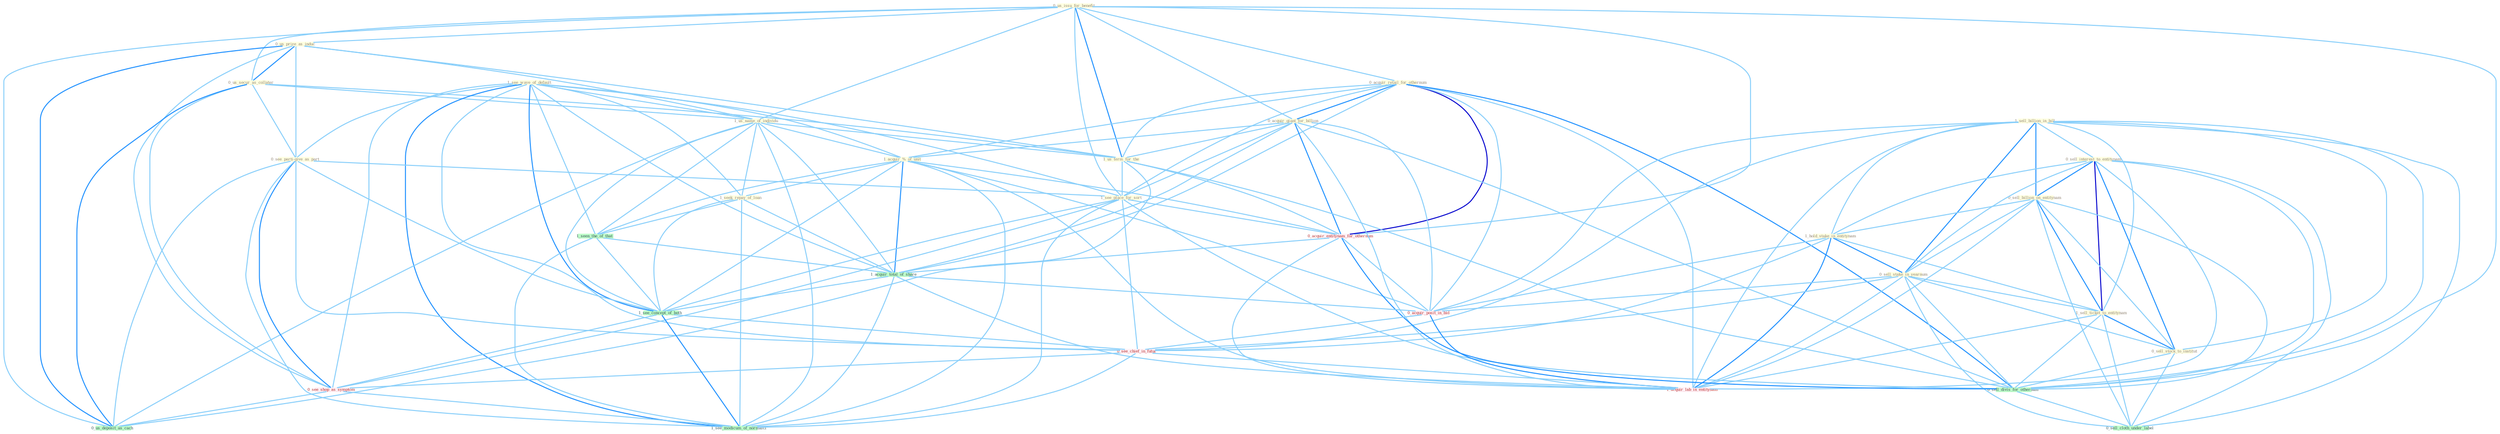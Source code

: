 Graph G{ 
    node
    [shape=polygon,style=filled,width=.5,height=.06,color="#BDFCC9",fixedsize=true,fontsize=4,
    fontcolor="#2f4f4f"];
    {node
    [color="#ffffe0", fontcolor="#8b7d6b"] "0_us_issu_for_benefit " "0_acquir_retail_for_othernum " "0_acquir_giant_for_billion " "1_sell_billion_in_bill " "0_sell_interest_to_entitynam " "0_sell_billion_on_entitynam " "0_us_prize_as_induc " "0_us_secur_as_collater " "1_see_wave_of_default " "1_us_name_of_individu " "1_us_term_for_the " "1_hold_stake_in_entitynam " "1_acquir_%_of_unit " "0_sell_stake_in_yearnum " "1_sell_ticket_to_entitynam " "0_see_parti-give_as_part " "0_sell_stock_to_institut " "1_seek_repay_of_loan " "1_see_place_for_sort "}
{node [color="#fff0f5", fontcolor="#b22222"] "0_acquir_entitynam_for_othernum " "0_acquir_posit_in_bid " "0_see_chief_in_futur " "0_see_shop_as_symptom " "1_acquir_lab_in_entitynam "}
edge [color="#B0E2FF"];

	"0_us_issu_for_benefit " -- "0_acquir_retail_for_othernum " [w="1", color="#87cefa" ];
	"0_us_issu_for_benefit " -- "0_acquir_giant_for_billion " [w="1", color="#87cefa" ];
	"0_us_issu_for_benefit " -- "0_us_prize_as_induc " [w="1", color="#87cefa" ];
	"0_us_issu_for_benefit " -- "0_us_secur_as_collater " [w="1", color="#87cefa" ];
	"0_us_issu_for_benefit " -- "1_us_name_of_individu " [w="1", color="#87cefa" ];
	"0_us_issu_for_benefit " -- "1_us_term_for_the " [w="2", color="#1e90ff" , len=0.8];
	"0_us_issu_for_benefit " -- "1_see_place_for_sort " [w="1", color="#87cefa" ];
	"0_us_issu_for_benefit " -- "0_acquir_entitynam_for_othernum " [w="1", color="#87cefa" ];
	"0_us_issu_for_benefit " -- "0_sell_divis_for_othernum " [w="1", color="#87cefa" ];
	"0_us_issu_for_benefit " -- "0_us_deposit_as_cach " [w="1", color="#87cefa" ];
	"0_acquir_retail_for_othernum " -- "0_acquir_giant_for_billion " [w="2", color="#1e90ff" , len=0.8];
	"0_acquir_retail_for_othernum " -- "1_us_term_for_the " [w="1", color="#87cefa" ];
	"0_acquir_retail_for_othernum " -- "1_acquir_%_of_unit " [w="1", color="#87cefa" ];
	"0_acquir_retail_for_othernum " -- "1_see_place_for_sort " [w="1", color="#87cefa" ];
	"0_acquir_retail_for_othernum " -- "0_acquir_entitynam_for_othernum " [w="3", color="#0000cd" , len=0.6];
	"0_acquir_retail_for_othernum " -- "0_sell_divis_for_othernum " [w="2", color="#1e90ff" , len=0.8];
	"0_acquir_retail_for_othernum " -- "1_acquir_total_of_share " [w="1", color="#87cefa" ];
	"0_acquir_retail_for_othernum " -- "0_acquir_posit_in_bid " [w="1", color="#87cefa" ];
	"0_acquir_retail_for_othernum " -- "1_acquir_lab_in_entitynam " [w="1", color="#87cefa" ];
	"0_acquir_giant_for_billion " -- "1_us_term_for_the " [w="1", color="#87cefa" ];
	"0_acquir_giant_for_billion " -- "1_acquir_%_of_unit " [w="1", color="#87cefa" ];
	"0_acquir_giant_for_billion " -- "1_see_place_for_sort " [w="1", color="#87cefa" ];
	"0_acquir_giant_for_billion " -- "0_acquir_entitynam_for_othernum " [w="2", color="#1e90ff" , len=0.8];
	"0_acquir_giant_for_billion " -- "0_sell_divis_for_othernum " [w="1", color="#87cefa" ];
	"0_acquir_giant_for_billion " -- "1_acquir_total_of_share " [w="1", color="#87cefa" ];
	"0_acquir_giant_for_billion " -- "0_acquir_posit_in_bid " [w="1", color="#87cefa" ];
	"0_acquir_giant_for_billion " -- "1_acquir_lab_in_entitynam " [w="1", color="#87cefa" ];
	"1_sell_billion_in_bill " -- "0_sell_interest_to_entitynam " [w="1", color="#87cefa" ];
	"1_sell_billion_in_bill " -- "0_sell_billion_on_entitynam " [w="2", color="#1e90ff" , len=0.8];
	"1_sell_billion_in_bill " -- "1_hold_stake_in_entitynam " [w="1", color="#87cefa" ];
	"1_sell_billion_in_bill " -- "0_sell_stake_in_yearnum " [w="2", color="#1e90ff" , len=0.8];
	"1_sell_billion_in_bill " -- "1_sell_ticket_to_entitynam " [w="1", color="#87cefa" ];
	"1_sell_billion_in_bill " -- "0_sell_stock_to_institut " [w="1", color="#87cefa" ];
	"1_sell_billion_in_bill " -- "0_sell_divis_for_othernum " [w="1", color="#87cefa" ];
	"1_sell_billion_in_bill " -- "0_sell_cloth_under_label " [w="1", color="#87cefa" ];
	"1_sell_billion_in_bill " -- "0_acquir_posit_in_bid " [w="1", color="#87cefa" ];
	"1_sell_billion_in_bill " -- "0_see_chief_in_futur " [w="1", color="#87cefa" ];
	"1_sell_billion_in_bill " -- "1_acquir_lab_in_entitynam " [w="1", color="#87cefa" ];
	"0_sell_interest_to_entitynam " -- "0_sell_billion_on_entitynam " [w="2", color="#1e90ff" , len=0.8];
	"0_sell_interest_to_entitynam " -- "1_hold_stake_in_entitynam " [w="1", color="#87cefa" ];
	"0_sell_interest_to_entitynam " -- "0_sell_stake_in_yearnum " [w="1", color="#87cefa" ];
	"0_sell_interest_to_entitynam " -- "1_sell_ticket_to_entitynam " [w="3", color="#0000cd" , len=0.6];
	"0_sell_interest_to_entitynam " -- "0_sell_stock_to_institut " [w="2", color="#1e90ff" , len=0.8];
	"0_sell_interest_to_entitynam " -- "0_sell_divis_for_othernum " [w="1", color="#87cefa" ];
	"0_sell_interest_to_entitynam " -- "0_sell_cloth_under_label " [w="1", color="#87cefa" ];
	"0_sell_interest_to_entitynam " -- "1_acquir_lab_in_entitynam " [w="1", color="#87cefa" ];
	"0_sell_billion_on_entitynam " -- "1_hold_stake_in_entitynam " [w="1", color="#87cefa" ];
	"0_sell_billion_on_entitynam " -- "0_sell_stake_in_yearnum " [w="1", color="#87cefa" ];
	"0_sell_billion_on_entitynam " -- "1_sell_ticket_to_entitynam " [w="2", color="#1e90ff" , len=0.8];
	"0_sell_billion_on_entitynam " -- "0_sell_stock_to_institut " [w="1", color="#87cefa" ];
	"0_sell_billion_on_entitynam " -- "0_sell_divis_for_othernum " [w="1", color="#87cefa" ];
	"0_sell_billion_on_entitynam " -- "0_sell_cloth_under_label " [w="1", color="#87cefa" ];
	"0_sell_billion_on_entitynam " -- "1_acquir_lab_in_entitynam " [w="1", color="#87cefa" ];
	"0_us_prize_as_induc " -- "0_us_secur_as_collater " [w="2", color="#1e90ff" , len=0.8];
	"0_us_prize_as_induc " -- "1_us_name_of_individu " [w="1", color="#87cefa" ];
	"0_us_prize_as_induc " -- "1_us_term_for_the " [w="1", color="#87cefa" ];
	"0_us_prize_as_induc " -- "0_see_parti-give_as_part " [w="1", color="#87cefa" ];
	"0_us_prize_as_induc " -- "0_see_shop_as_symptom " [w="1", color="#87cefa" ];
	"0_us_prize_as_induc " -- "0_us_deposit_as_cach " [w="2", color="#1e90ff" , len=0.8];
	"0_us_secur_as_collater " -- "1_us_name_of_individu " [w="1", color="#87cefa" ];
	"0_us_secur_as_collater " -- "1_us_term_for_the " [w="1", color="#87cefa" ];
	"0_us_secur_as_collater " -- "0_see_parti-give_as_part " [w="1", color="#87cefa" ];
	"0_us_secur_as_collater " -- "0_see_shop_as_symptom " [w="1", color="#87cefa" ];
	"0_us_secur_as_collater " -- "0_us_deposit_as_cach " [w="2", color="#1e90ff" , len=0.8];
	"1_see_wave_of_default " -- "1_us_name_of_individu " [w="1", color="#87cefa" ];
	"1_see_wave_of_default " -- "1_acquir_%_of_unit " [w="1", color="#87cefa" ];
	"1_see_wave_of_default " -- "0_see_parti-give_as_part " [w="1", color="#87cefa" ];
	"1_see_wave_of_default " -- "1_seek_repay_of_loan " [w="1", color="#87cefa" ];
	"1_see_wave_of_default " -- "1_see_place_for_sort " [w="1", color="#87cefa" ];
	"1_see_wave_of_default " -- "1_seen_the_of_that " [w="1", color="#87cefa" ];
	"1_see_wave_of_default " -- "1_acquir_total_of_share " [w="1", color="#87cefa" ];
	"1_see_wave_of_default " -- "1_see_concept_of_both " [w="2", color="#1e90ff" , len=0.8];
	"1_see_wave_of_default " -- "0_see_chief_in_futur " [w="1", color="#87cefa" ];
	"1_see_wave_of_default " -- "0_see_shop_as_symptom " [w="1", color="#87cefa" ];
	"1_see_wave_of_default " -- "1_see_modicum_of_normalci " [w="2", color="#1e90ff" , len=0.8];
	"1_us_name_of_individu " -- "1_us_term_for_the " [w="1", color="#87cefa" ];
	"1_us_name_of_individu " -- "1_acquir_%_of_unit " [w="1", color="#87cefa" ];
	"1_us_name_of_individu " -- "1_seek_repay_of_loan " [w="1", color="#87cefa" ];
	"1_us_name_of_individu " -- "1_seen_the_of_that " [w="1", color="#87cefa" ];
	"1_us_name_of_individu " -- "1_acquir_total_of_share " [w="1", color="#87cefa" ];
	"1_us_name_of_individu " -- "1_see_concept_of_both " [w="1", color="#87cefa" ];
	"1_us_name_of_individu " -- "0_us_deposit_as_cach " [w="1", color="#87cefa" ];
	"1_us_name_of_individu " -- "1_see_modicum_of_normalci " [w="1", color="#87cefa" ];
	"1_us_term_for_the " -- "1_see_place_for_sort " [w="1", color="#87cefa" ];
	"1_us_term_for_the " -- "0_acquir_entitynam_for_othernum " [w="1", color="#87cefa" ];
	"1_us_term_for_the " -- "0_sell_divis_for_othernum " [w="1", color="#87cefa" ];
	"1_us_term_for_the " -- "0_us_deposit_as_cach " [w="1", color="#87cefa" ];
	"1_hold_stake_in_entitynam " -- "0_sell_stake_in_yearnum " [w="2", color="#1e90ff" , len=0.8];
	"1_hold_stake_in_entitynam " -- "1_sell_ticket_to_entitynam " [w="1", color="#87cefa" ];
	"1_hold_stake_in_entitynam " -- "0_acquir_posit_in_bid " [w="1", color="#87cefa" ];
	"1_hold_stake_in_entitynam " -- "0_see_chief_in_futur " [w="1", color="#87cefa" ];
	"1_hold_stake_in_entitynam " -- "1_acquir_lab_in_entitynam " [w="2", color="#1e90ff" , len=0.8];
	"1_acquir_%_of_unit " -- "1_seek_repay_of_loan " [w="1", color="#87cefa" ];
	"1_acquir_%_of_unit " -- "0_acquir_entitynam_for_othernum " [w="1", color="#87cefa" ];
	"1_acquir_%_of_unit " -- "1_seen_the_of_that " [w="1", color="#87cefa" ];
	"1_acquir_%_of_unit " -- "1_acquir_total_of_share " [w="2", color="#1e90ff" , len=0.8];
	"1_acquir_%_of_unit " -- "0_acquir_posit_in_bid " [w="1", color="#87cefa" ];
	"1_acquir_%_of_unit " -- "1_see_concept_of_both " [w="1", color="#87cefa" ];
	"1_acquir_%_of_unit " -- "1_acquir_lab_in_entitynam " [w="1", color="#87cefa" ];
	"1_acquir_%_of_unit " -- "1_see_modicum_of_normalci " [w="1", color="#87cefa" ];
	"0_sell_stake_in_yearnum " -- "1_sell_ticket_to_entitynam " [w="1", color="#87cefa" ];
	"0_sell_stake_in_yearnum " -- "0_sell_stock_to_institut " [w="1", color="#87cefa" ];
	"0_sell_stake_in_yearnum " -- "0_sell_divis_for_othernum " [w="1", color="#87cefa" ];
	"0_sell_stake_in_yearnum " -- "0_sell_cloth_under_label " [w="1", color="#87cefa" ];
	"0_sell_stake_in_yearnum " -- "0_acquir_posit_in_bid " [w="1", color="#87cefa" ];
	"0_sell_stake_in_yearnum " -- "0_see_chief_in_futur " [w="1", color="#87cefa" ];
	"0_sell_stake_in_yearnum " -- "1_acquir_lab_in_entitynam " [w="1", color="#87cefa" ];
	"1_sell_ticket_to_entitynam " -- "0_sell_stock_to_institut " [w="2", color="#1e90ff" , len=0.8];
	"1_sell_ticket_to_entitynam " -- "0_sell_divis_for_othernum " [w="1", color="#87cefa" ];
	"1_sell_ticket_to_entitynam " -- "0_sell_cloth_under_label " [w="1", color="#87cefa" ];
	"1_sell_ticket_to_entitynam " -- "1_acquir_lab_in_entitynam " [w="1", color="#87cefa" ];
	"0_see_parti-give_as_part " -- "1_see_place_for_sort " [w="1", color="#87cefa" ];
	"0_see_parti-give_as_part " -- "1_see_concept_of_both " [w="1", color="#87cefa" ];
	"0_see_parti-give_as_part " -- "0_see_chief_in_futur " [w="1", color="#87cefa" ];
	"0_see_parti-give_as_part " -- "0_see_shop_as_symptom " [w="2", color="#1e90ff" , len=0.8];
	"0_see_parti-give_as_part " -- "0_us_deposit_as_cach " [w="1", color="#87cefa" ];
	"0_see_parti-give_as_part " -- "1_see_modicum_of_normalci " [w="1", color="#87cefa" ];
	"0_sell_stock_to_institut " -- "0_sell_divis_for_othernum " [w="1", color="#87cefa" ];
	"0_sell_stock_to_institut " -- "0_sell_cloth_under_label " [w="1", color="#87cefa" ];
	"1_seek_repay_of_loan " -- "1_seen_the_of_that " [w="1", color="#87cefa" ];
	"1_seek_repay_of_loan " -- "1_acquir_total_of_share " [w="1", color="#87cefa" ];
	"1_seek_repay_of_loan " -- "1_see_concept_of_both " [w="1", color="#87cefa" ];
	"1_seek_repay_of_loan " -- "1_see_modicum_of_normalci " [w="1", color="#87cefa" ];
	"1_see_place_for_sort " -- "0_acquir_entitynam_for_othernum " [w="1", color="#87cefa" ];
	"1_see_place_for_sort " -- "0_sell_divis_for_othernum " [w="1", color="#87cefa" ];
	"1_see_place_for_sort " -- "1_see_concept_of_both " [w="1", color="#87cefa" ];
	"1_see_place_for_sort " -- "0_see_chief_in_futur " [w="1", color="#87cefa" ];
	"1_see_place_for_sort " -- "0_see_shop_as_symptom " [w="1", color="#87cefa" ];
	"1_see_place_for_sort " -- "1_see_modicum_of_normalci " [w="1", color="#87cefa" ];
	"0_acquir_entitynam_for_othernum " -- "0_sell_divis_for_othernum " [w="2", color="#1e90ff" , len=0.8];
	"0_acquir_entitynam_for_othernum " -- "1_acquir_total_of_share " [w="1", color="#87cefa" ];
	"0_acquir_entitynam_for_othernum " -- "0_acquir_posit_in_bid " [w="1", color="#87cefa" ];
	"0_acquir_entitynam_for_othernum " -- "1_acquir_lab_in_entitynam " [w="1", color="#87cefa" ];
	"1_seen_the_of_that " -- "1_acquir_total_of_share " [w="1", color="#87cefa" ];
	"1_seen_the_of_that " -- "1_see_concept_of_both " [w="1", color="#87cefa" ];
	"1_seen_the_of_that " -- "1_see_modicum_of_normalci " [w="1", color="#87cefa" ];
	"0_sell_divis_for_othernum " -- "0_sell_cloth_under_label " [w="1", color="#87cefa" ];
	"1_acquir_total_of_share " -- "0_acquir_posit_in_bid " [w="1", color="#87cefa" ];
	"1_acquir_total_of_share " -- "1_see_concept_of_both " [w="1", color="#87cefa" ];
	"1_acquir_total_of_share " -- "1_acquir_lab_in_entitynam " [w="1", color="#87cefa" ];
	"1_acquir_total_of_share " -- "1_see_modicum_of_normalci " [w="1", color="#87cefa" ];
	"0_acquir_posit_in_bid " -- "0_see_chief_in_futur " [w="1", color="#87cefa" ];
	"0_acquir_posit_in_bid " -- "1_acquir_lab_in_entitynam " [w="2", color="#1e90ff" , len=0.8];
	"1_see_concept_of_both " -- "0_see_chief_in_futur " [w="1", color="#87cefa" ];
	"1_see_concept_of_both " -- "0_see_shop_as_symptom " [w="1", color="#87cefa" ];
	"1_see_concept_of_both " -- "1_see_modicum_of_normalci " [w="2", color="#1e90ff" , len=0.8];
	"0_see_chief_in_futur " -- "0_see_shop_as_symptom " [w="1", color="#87cefa" ];
	"0_see_chief_in_futur " -- "1_acquir_lab_in_entitynam " [w="1", color="#87cefa" ];
	"0_see_chief_in_futur " -- "1_see_modicum_of_normalci " [w="1", color="#87cefa" ];
	"0_see_shop_as_symptom " -- "0_us_deposit_as_cach " [w="1", color="#87cefa" ];
	"0_see_shop_as_symptom " -- "1_see_modicum_of_normalci " [w="1", color="#87cefa" ];
}